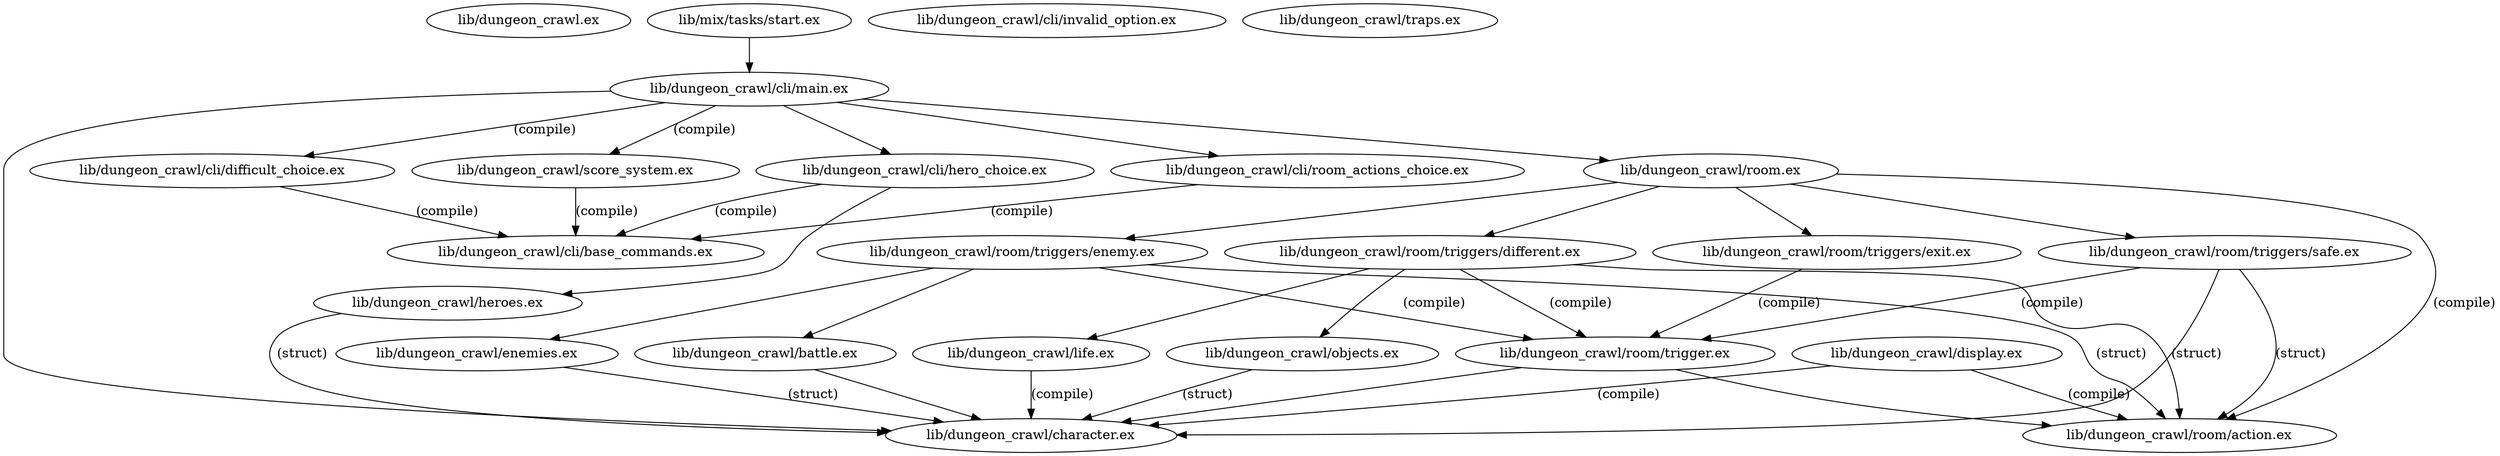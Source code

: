 digraph "xref graph" {
  "lib/dungeon_crawl.ex"
  "lib/dungeon_crawl/battle.ex"
  "lib/dungeon_crawl/battle.ex" -> "lib/dungeon_crawl/character.ex"
  "lib/dungeon_crawl/character.ex"
  "lib/dungeon_crawl/cli/base_commands.ex"
  "lib/dungeon_crawl/cli/difficult_choice.ex"
  "lib/dungeon_crawl/cli/difficult_choice.ex" -> "lib/dungeon_crawl/cli/base_commands.ex" [label="(compile)"]
  "lib/dungeon_crawl/cli/hero_choice.ex"
  "lib/dungeon_crawl/cli/hero_choice.ex" -> "lib/dungeon_crawl/cli/base_commands.ex" [label="(compile)"]
  "lib/dungeon_crawl/cli/hero_choice.ex" -> "lib/dungeon_crawl/heroes.ex"
  "lib/dungeon_crawl/heroes.ex" -> "lib/dungeon_crawl/character.ex" [label="(struct)"]
  "lib/dungeon_crawl/cli/invalid_option.ex"
  "lib/dungeon_crawl/cli/main.ex"
  "lib/dungeon_crawl/cli/main.ex" -> "lib/dungeon_crawl/character.ex"
  "lib/dungeon_crawl/cli/main.ex" -> "lib/dungeon_crawl/cli/difficult_choice.ex" [label="(compile)"]
  "lib/dungeon_crawl/cli/main.ex" -> "lib/dungeon_crawl/cli/hero_choice.ex"
  "lib/dungeon_crawl/cli/main.ex" -> "lib/dungeon_crawl/cli/room_actions_choice.ex"
  "lib/dungeon_crawl/cli/room_actions_choice.ex" -> "lib/dungeon_crawl/cli/base_commands.ex" [label="(compile)"]
  "lib/dungeon_crawl/cli/main.ex" -> "lib/dungeon_crawl/room.ex"
  "lib/dungeon_crawl/room.ex" -> "lib/dungeon_crawl/room/action.ex" [label="(compile)"]
  "lib/dungeon_crawl/room.ex" -> "lib/dungeon_crawl/room/triggers/different.ex"
  "lib/dungeon_crawl/room/triggers/different.ex" -> "lib/dungeon_crawl/life.ex"
  "lib/dungeon_crawl/life.ex" -> "lib/dungeon_crawl/character.ex" [label="(compile)"]
  "lib/dungeon_crawl/room/triggers/different.ex" -> "lib/dungeon_crawl/objects.ex"
  "lib/dungeon_crawl/objects.ex" -> "lib/dungeon_crawl/character.ex" [label="(struct)"]
  "lib/dungeon_crawl/room/triggers/different.ex" -> "lib/dungeon_crawl/room/action.ex" [label="(struct)"]
  "lib/dungeon_crawl/room/triggers/different.ex" -> "lib/dungeon_crawl/room/trigger.ex" [label="(compile)"]
  "lib/dungeon_crawl/room/trigger.ex" -> "lib/dungeon_crawl/character.ex"
  "lib/dungeon_crawl/room/trigger.ex" -> "lib/dungeon_crawl/room/action.ex"
  "lib/dungeon_crawl/room.ex" -> "lib/dungeon_crawl/room/triggers/enemy.ex"
  "lib/dungeon_crawl/room/triggers/enemy.ex" -> "lib/dungeon_crawl/battle.ex"
  "lib/dungeon_crawl/room/triggers/enemy.ex" -> "lib/dungeon_crawl/enemies.ex"
  "lib/dungeon_crawl/enemies.ex" -> "lib/dungeon_crawl/character.ex" [label="(struct)"]
  "lib/dungeon_crawl/room/triggers/enemy.ex" -> "lib/dungeon_crawl/room/action.ex" [label="(struct)"]
  "lib/dungeon_crawl/room/triggers/enemy.ex" -> "lib/dungeon_crawl/room/trigger.ex" [label="(compile)"]
  "lib/dungeon_crawl/room.ex" -> "lib/dungeon_crawl/room/triggers/exit.ex"
  "lib/dungeon_crawl/room/triggers/exit.ex" -> "lib/dungeon_crawl/room/trigger.ex" [label="(compile)"]
  "lib/dungeon_crawl/room.ex" -> "lib/dungeon_crawl/room/triggers/safe.ex"
  "lib/dungeon_crawl/room/triggers/safe.ex" -> "lib/dungeon_crawl/character.ex"
  "lib/dungeon_crawl/room/triggers/safe.ex" -> "lib/dungeon_crawl/room/action.ex" [label="(struct)"]
  "lib/dungeon_crawl/room/triggers/safe.ex" -> "lib/dungeon_crawl/room/trigger.ex" [label="(compile)"]
  "lib/dungeon_crawl/cli/main.ex" -> "lib/dungeon_crawl/score_system.ex" [label="(compile)"]
  "lib/dungeon_crawl/score_system.ex" -> "lib/dungeon_crawl/cli/base_commands.ex" [label="(compile)"]
  "lib/dungeon_crawl/cli/room_actions_choice.ex"
  "lib/dungeon_crawl/display.ex"
  "lib/dungeon_crawl/display.ex" -> "lib/dungeon_crawl/character.ex" [label="(compile)"]
  "lib/dungeon_crawl/display.ex" -> "lib/dungeon_crawl/room/action.ex" [label="(compile)"]
  "lib/dungeon_crawl/enemies.ex"
  "lib/dungeon_crawl/heroes.ex"
  "lib/dungeon_crawl/life.ex"
  "lib/dungeon_crawl/objects.ex"
  "lib/dungeon_crawl/room.ex"
  "lib/dungeon_crawl/room/action.ex"
  "lib/dungeon_crawl/room/trigger.ex"
  "lib/dungeon_crawl/room/triggers/different.ex"
  "lib/dungeon_crawl/room/triggers/enemy.ex"
  "lib/dungeon_crawl/room/triggers/exit.ex"
  "lib/dungeon_crawl/room/triggers/safe.ex"
  "lib/dungeon_crawl/score_system.ex"
  "lib/dungeon_crawl/traps.ex"
  "lib/mix/tasks/start.ex"
  "lib/mix/tasks/start.ex" -> "lib/dungeon_crawl/cli/main.ex"
}
